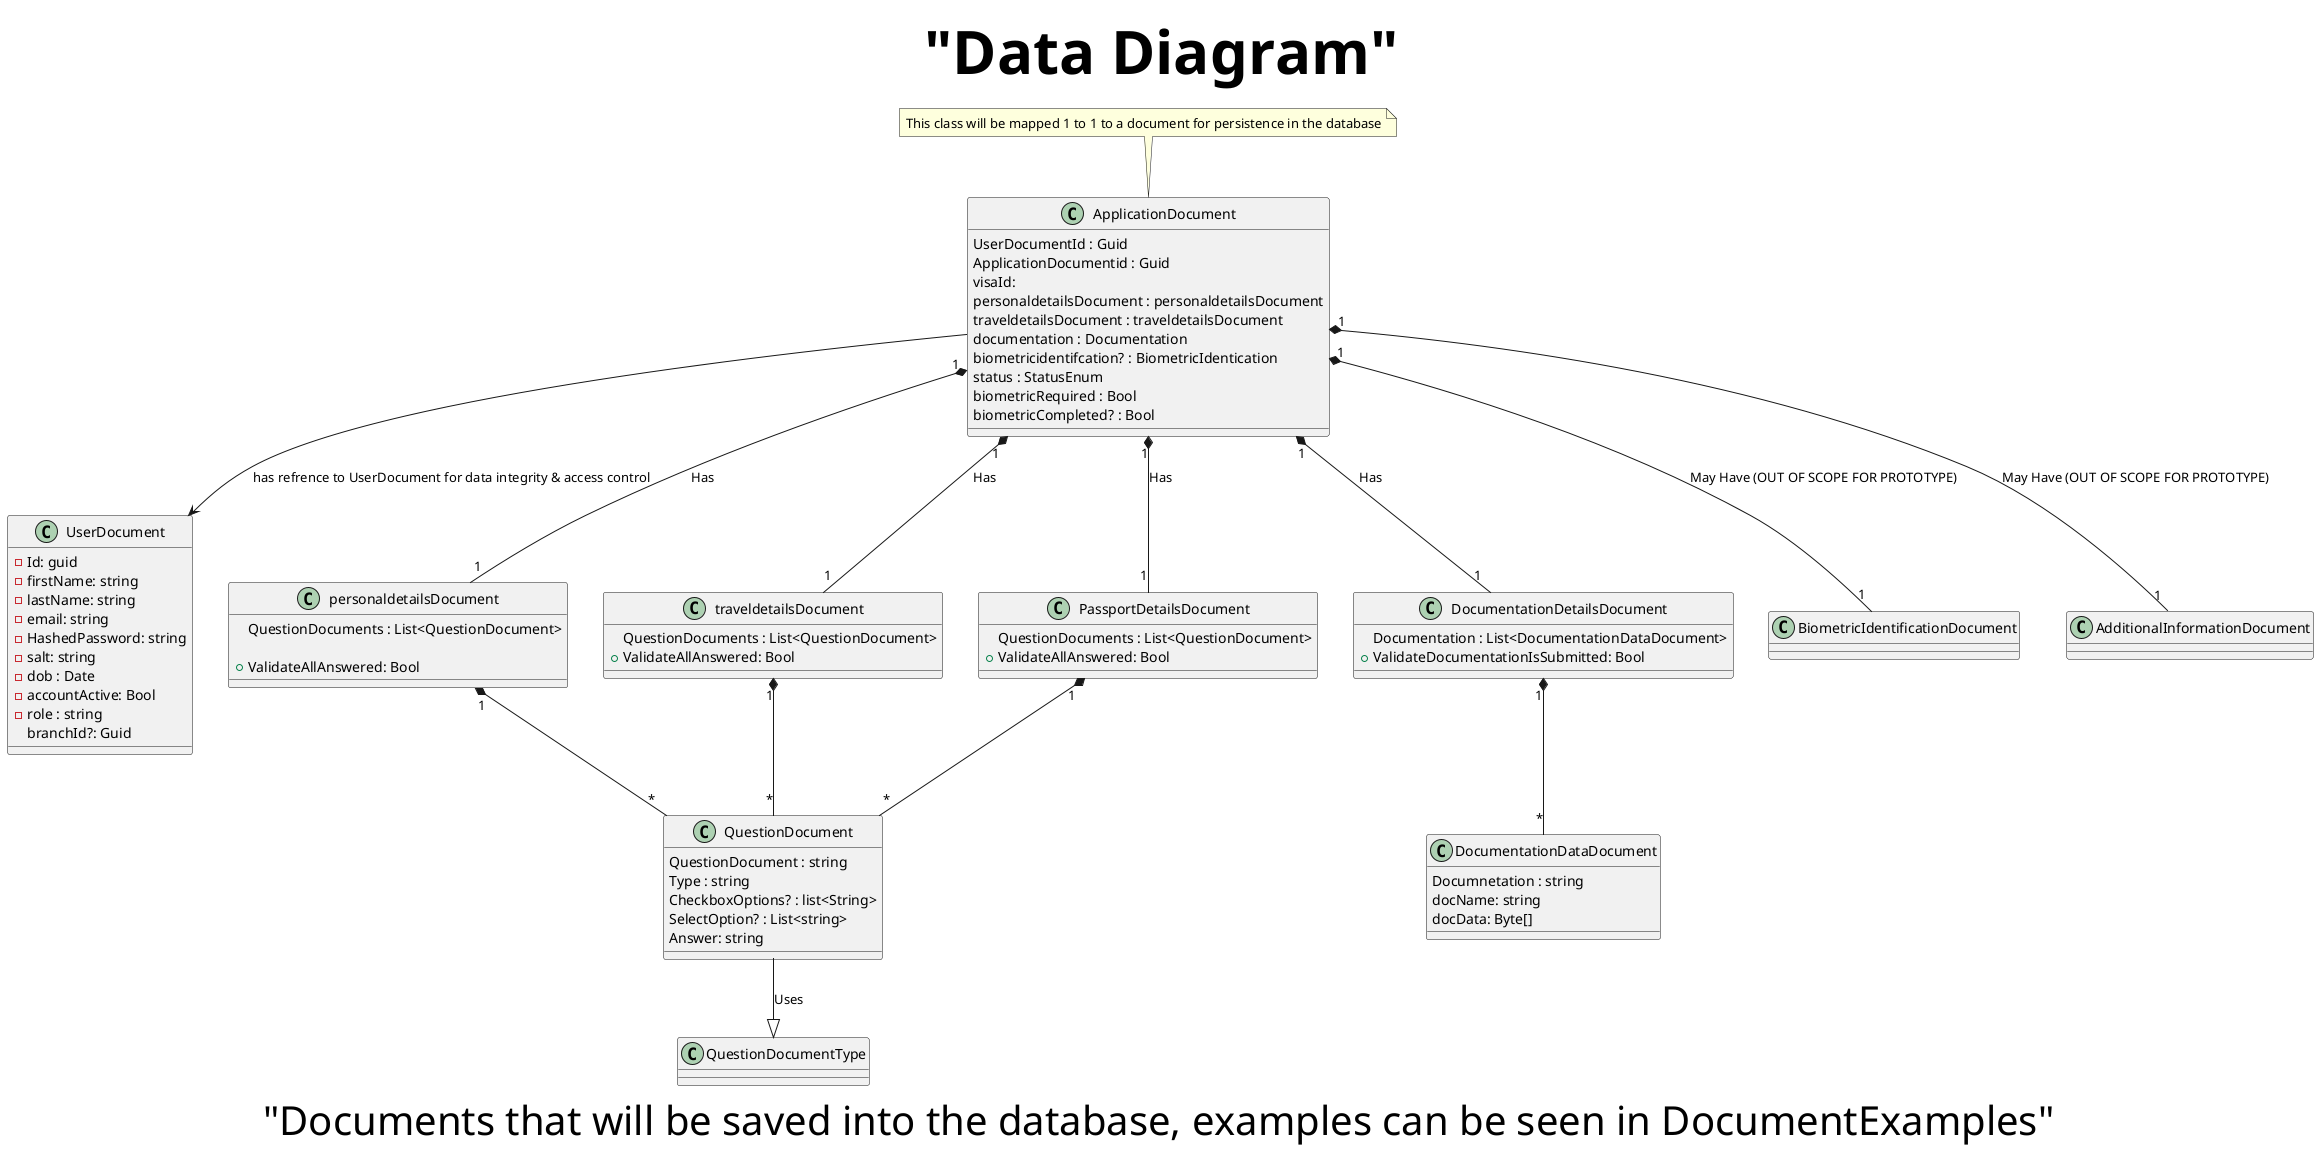 @startuml
title <size:60> "Data Diagram"
caption <size:40> "Documents that will be saved into the database, examples can be seen in DocumentExamples"

class UserDocument {
    -Id: guid
    -firstName: string
    -lastName: string
    -email: string
    -HashedPassword: string
    -salt: string
    -dob : Date
    -accountActive: Bool
    -role : string
    branchId?: Guid
}

class ApplicationDocument {
    UserDocumentId : Guid
    ApplicationDocumentid : Guid
    visaId:
    personaldetailsDocument : personaldetailsDocument
    traveldetailsDocument : traveldetailsDocument
    documentation : Documentation
    biometricidentifcation? : BiometricIdentication
    status : StatusEnum
    biometricRequired : Bool
    biometricCompleted? : Bool
}

class personaldetailsDocument{
    QuestionDocuments : List<QuestionDocument>

    +ValidateAllAnswered: Bool
}

class traveldetailsDocument{
    QuestionDocuments : List<QuestionDocument>
    +ValidateAllAnswered: Bool
}

class PassportDetailsDocument{
    QuestionDocuments : List<QuestionDocument>
    +ValidateAllAnswered: Bool
}

class DocumentationDetailsDocument{
    Documentation : List<DocumentationDataDocument>
    +ValidateDocumentationIsSubmitted: Bool
}


class BiometricIdentificationDocument{

}

class AdditionalInformationDocument {

}

class QuestionDocument{
    QuestionDocument : string
    Type : string
    CheckboxOptions? : list<String>
    SelectOption? : List<string>
    Answer: string
}

class DocumentationDataDocument{
    Documnetation : string
    docName: string
    docData: Byte[] 
}

ApplicationDocument "1" *-- "1" personaldetailsDocument: Has
ApplicationDocument "1" *-- "1" traveldetailsDocument: Has
ApplicationDocument "1" *-- "1" PassportDetailsDocument: Has
ApplicationDocument "1" *-- "1" DocumentationDetailsDocument: Has
ApplicationDocument "1" *-- "1" BiometricIdentificationDocument: May Have (OUT OF SCOPE FOR PROTOTYPE)
ApplicationDocument "1" *-- "1" AdditionalInformationDocument: May Have (OUT OF SCOPE FOR PROTOTYPE)

personaldetailsDocument "1" *-- "*" QuestionDocument
traveldetailsDocument "1" *-- "*" QuestionDocument
PassportDetailsDocument "1" *-- "*" QuestionDocument
DocumentationDetailsDocument "1" *-- "*" DocumentationDataDocument

QuestionDocument --|> QuestionDocumentType: Uses 

note "This class will be mapped 1 to 1 to a document for persistence in the database" as note_ApplicationDocument
note_ApplicationDocument --> ApplicationDocument

'Class Association
ApplicationDocument --> UserDocument : has refrence to UserDocument for data integrity & access control
@enduml
